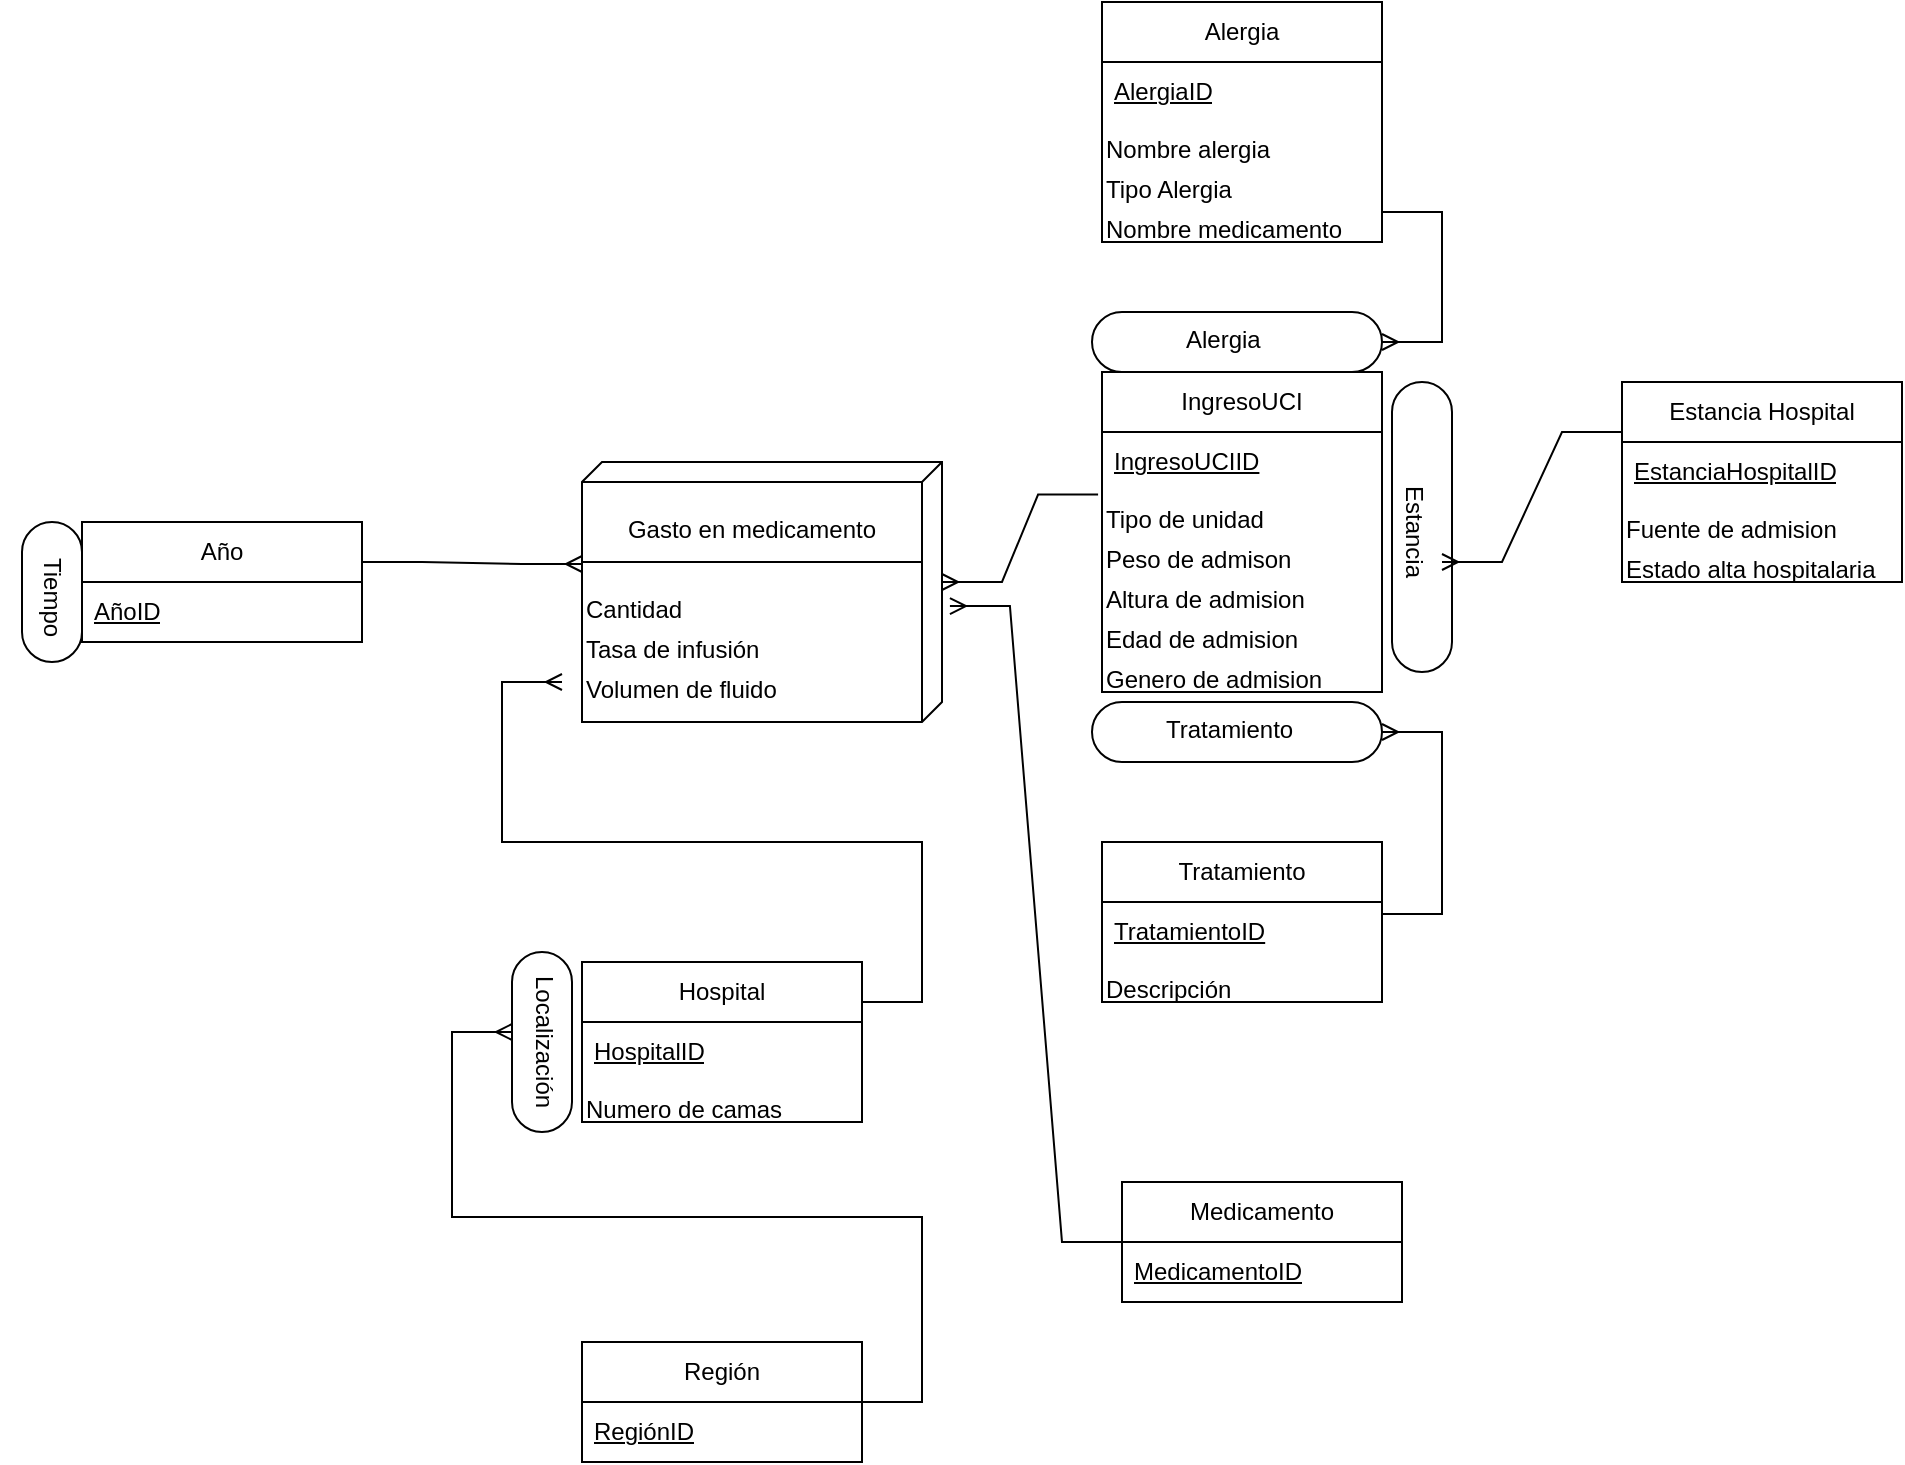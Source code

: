 <mxfile version="24.8.4">
  <diagram name="Página-1" id="6Y7BRsBwV7AE-Fat2NN-">
    <mxGraphModel dx="1426" dy="749" grid="1" gridSize="10" guides="1" tooltips="1" connect="1" arrows="1" fold="1" page="1" pageScale="1" pageWidth="827" pageHeight="1169" math="0" shadow="0">
      <root>
        <mxCell id="0" />
        <mxCell id="1" parent="0" />
        <mxCell id="0rnSWCQlwUZsOfia6lN0-42" value="" style="rounded=1;whiteSpace=wrap;html=1;arcSize=50;rotation=90;verticalAlign=bottom;" vertex="1" parent="1">
          <mxGeometry x="667.5" y="347.5" width="145" height="30" as="geometry" />
        </mxCell>
        <mxCell id="0rnSWCQlwUZsOfia6lN0-1" value="Año" style="swimlane;fontStyle=0;childLayout=stackLayout;horizontal=1;startSize=30;horizontalStack=0;resizeParent=1;resizeParentMax=0;resizeLast=0;collapsible=1;marginBottom=0;whiteSpace=wrap;html=1;" vertex="1" parent="1">
          <mxGeometry x="70" y="360" width="140" height="60" as="geometry" />
        </mxCell>
        <mxCell id="0rnSWCQlwUZsOfia6lN0-2" value="&lt;u&gt;AñoID&lt;/u&gt;" style="text;strokeColor=none;fillColor=none;align=left;verticalAlign=middle;spacingLeft=4;spacingRight=4;overflow=hidden;points=[[0,0.5],[1,0.5]];portConstraint=eastwest;rotatable=0;whiteSpace=wrap;html=1;" vertex="1" parent="0rnSWCQlwUZsOfia6lN0-1">
          <mxGeometry y="30" width="140" height="30" as="geometry" />
        </mxCell>
        <mxCell id="0rnSWCQlwUZsOfia6lN0-5" value="" style="verticalAlign=top;align=left;spacingTop=8;spacingLeft=2;spacingRight=12;shape=cube;size=10;direction=south;fontStyle=4;html=1;whiteSpace=wrap;" vertex="1" parent="1">
          <mxGeometry x="320" y="330" width="180" height="130" as="geometry" />
        </mxCell>
        <mxCell id="0rnSWCQlwUZsOfia6lN0-6" value="Cantidad" style="text;whiteSpace=wrap;html=1;" vertex="1" parent="1">
          <mxGeometry x="320" y="390" width="170" height="20" as="geometry" />
        </mxCell>
        <mxCell id="0rnSWCQlwUZsOfia6lN0-7" value="Tasa de infusión" style="text;whiteSpace=wrap;html=1;" vertex="1" parent="1">
          <mxGeometry x="320" y="410" width="170" height="20" as="geometry" />
        </mxCell>
        <mxCell id="0rnSWCQlwUZsOfia6lN0-8" value="" style="endArrow=none;html=1;rounded=0;" edge="1" parent="1" target="0rnSWCQlwUZsOfia6lN0-5">
          <mxGeometry relative="1" as="geometry">
            <mxPoint x="320" y="380" as="sourcePoint" />
            <mxPoint x="480" y="380" as="targetPoint" />
          </mxGeometry>
        </mxCell>
        <mxCell id="0rnSWCQlwUZsOfia6lN0-9" value="" style="endArrow=none;html=1;rounded=0;entryX=1;entryY=0;entryDx=0;entryDy=0;exitX=0.462;exitY=0.989;exitDx=0;exitDy=0;exitPerimeter=0;" edge="1" parent="1">
          <mxGeometry width="50" height="50" relative="1" as="geometry">
            <mxPoint x="321.98" y="380.06" as="sourcePoint" />
            <mxPoint x="490" y="380" as="targetPoint" />
            <Array as="points">
              <mxPoint x="320" y="380" />
            </Array>
          </mxGeometry>
        </mxCell>
        <mxCell id="0rnSWCQlwUZsOfia6lN0-10" value="Gasto en medicamento" style="text;whiteSpace=wrap;html=1;align=center;" vertex="1" parent="1">
          <mxGeometry x="320" y="350" width="170" height="20" as="geometry" />
        </mxCell>
        <mxCell id="0rnSWCQlwUZsOfia6lN0-11" value="Volumen de fluido" style="text;whiteSpace=wrap;html=1;" vertex="1" parent="1">
          <mxGeometry x="320" y="430" width="170" height="20" as="geometry" />
        </mxCell>
        <mxCell id="0rnSWCQlwUZsOfia6lN0-13" value="" style="rounded=1;whiteSpace=wrap;html=1;arcSize=50;rotation=90;" vertex="1" parent="1">
          <mxGeometry x="20" y="380" width="70" height="30" as="geometry" />
        </mxCell>
        <mxCell id="0rnSWCQlwUZsOfia6lN0-14" value="Tiempo" style="text;strokeColor=none;fillColor=none;align=center;verticalAlign=middle;spacingLeft=4;spacingRight=4;overflow=hidden;points=[[0,0.5],[1,0.5]];portConstraint=eastwest;rotatable=0;whiteSpace=wrap;html=1;direction=north;textDirection=vertical-lr;" vertex="1" parent="1">
          <mxGeometry x="30" y="330" width="30" height="70" as="geometry" />
        </mxCell>
        <mxCell id="0rnSWCQlwUZsOfia6lN0-19" value="Hospital" style="swimlane;fontStyle=0;childLayout=stackLayout;horizontal=1;startSize=30;horizontalStack=0;resizeParent=1;resizeParentMax=0;resizeLast=0;collapsible=1;marginBottom=0;whiteSpace=wrap;html=1;" vertex="1" parent="1">
          <mxGeometry x="320" y="580" width="140" height="80" as="geometry" />
        </mxCell>
        <mxCell id="0rnSWCQlwUZsOfia6lN0-20" value="&lt;u&gt;HospitalID&lt;/u&gt;" style="text;strokeColor=none;fillColor=none;align=left;verticalAlign=middle;spacingLeft=4;spacingRight=4;overflow=hidden;points=[[0,0.5],[1,0.5]];portConstraint=eastwest;rotatable=0;whiteSpace=wrap;html=1;" vertex="1" parent="0rnSWCQlwUZsOfia6lN0-19">
          <mxGeometry y="30" width="140" height="30" as="geometry" />
        </mxCell>
        <mxCell id="0rnSWCQlwUZsOfia6lN0-23" value="Numero de camas" style="text;whiteSpace=wrap;html=1;" vertex="1" parent="0rnSWCQlwUZsOfia6lN0-19">
          <mxGeometry y="60" width="140" height="20" as="geometry" />
        </mxCell>
        <mxCell id="0rnSWCQlwUZsOfia6lN0-22" value="" style="edgeStyle=entityRelationEdgeStyle;fontSize=12;html=1;endArrow=ERmany;rounded=0;exitX=1;exitY=0.25;exitDx=0;exitDy=0;" edge="1" parent="1" source="0rnSWCQlwUZsOfia6lN0-19">
          <mxGeometry width="100" height="100" relative="1" as="geometry">
            <mxPoint x="580" y="620" as="sourcePoint" />
            <mxPoint x="310" y="440" as="targetPoint" />
            <Array as="points">
              <mxPoint x="680" y="460" />
              <mxPoint x="480" y="540" />
              <mxPoint x="580" y="550" />
              <mxPoint x="850" y="550" />
            </Array>
          </mxGeometry>
        </mxCell>
        <mxCell id="0rnSWCQlwUZsOfia6lN0-24" value="Región" style="swimlane;fontStyle=0;childLayout=stackLayout;horizontal=1;startSize=30;horizontalStack=0;resizeParent=1;resizeParentMax=0;resizeLast=0;collapsible=1;marginBottom=0;whiteSpace=wrap;html=1;" vertex="1" parent="1">
          <mxGeometry x="320" y="770" width="140" height="60" as="geometry" />
        </mxCell>
        <mxCell id="0rnSWCQlwUZsOfia6lN0-25" value="&lt;u&gt;RegiónID&lt;/u&gt;" style="text;strokeColor=none;fillColor=none;align=left;verticalAlign=middle;spacingLeft=4;spacingRight=4;overflow=hidden;points=[[0,0.5],[1,0.5]];portConstraint=eastwest;rotatable=0;whiteSpace=wrap;html=1;" vertex="1" parent="0rnSWCQlwUZsOfia6lN0-24">
          <mxGeometry y="30" width="140" height="30" as="geometry" />
        </mxCell>
        <mxCell id="0rnSWCQlwUZsOfia6lN0-27" value="" style="edgeStyle=entityRelationEdgeStyle;fontSize=12;html=1;endArrow=ERmany;rounded=0;entryX=1;entryY=0.5;entryDx=0;entryDy=0;" edge="1" parent="1" source="0rnSWCQlwUZsOfia6lN0-24">
          <mxGeometry width="100" height="100" relative="1" as="geometry">
            <mxPoint x="285" y="790" as="sourcePoint" />
            <mxPoint x="285" y="615" as="targetPoint" />
            <Array as="points">
              <mxPoint x="85" y="560" />
              <mxPoint x="-115" y="640" />
              <mxPoint x="-15" y="650" />
              <mxPoint x="255" y="650" />
            </Array>
          </mxGeometry>
        </mxCell>
        <mxCell id="0rnSWCQlwUZsOfia6lN0-28" value="" style="edgeStyle=entityRelationEdgeStyle;fontSize=12;html=1;endArrow=ERmany;rounded=0;" edge="1" parent="1">
          <mxGeometry width="100" height="100" relative="1" as="geometry">
            <mxPoint x="210" y="380" as="sourcePoint" />
            <mxPoint x="320" y="381" as="targetPoint" />
            <Array as="points">
              <mxPoint x="270" y="530" />
              <mxPoint x="270" y="380" />
              <mxPoint x="280" y="490" />
            </Array>
          </mxGeometry>
        </mxCell>
        <mxCell id="0rnSWCQlwUZsOfia6lN0-30" value="" style="rounded=1;whiteSpace=wrap;html=1;arcSize=50;rotation=90;" vertex="1" parent="1">
          <mxGeometry x="255" y="605" width="90" height="30" as="geometry" />
        </mxCell>
        <mxCell id="0rnSWCQlwUZsOfia6lN0-31" value="Localización" style="text;whiteSpace=wrap;html=1;rotation=90;" vertex="1" parent="1">
          <mxGeometry x="265" y="615" width="80" height="20" as="geometry" />
        </mxCell>
        <mxCell id="0rnSWCQlwUZsOfia6lN0-33" value="Medicamento" style="swimlane;fontStyle=0;childLayout=stackLayout;horizontal=1;startSize=30;horizontalStack=0;resizeParent=1;resizeParentMax=0;resizeLast=0;collapsible=1;marginBottom=0;whiteSpace=wrap;html=1;" vertex="1" parent="1">
          <mxGeometry x="590" y="690" width="140" height="60" as="geometry" />
        </mxCell>
        <mxCell id="0rnSWCQlwUZsOfia6lN0-34" value="&lt;u&gt;MedicamentoID&lt;/u&gt;" style="text;strokeColor=none;fillColor=none;align=left;verticalAlign=middle;spacingLeft=4;spacingRight=4;overflow=hidden;points=[[0,0.5],[1,0.5]];portConstraint=eastwest;rotatable=0;whiteSpace=wrap;html=1;" vertex="1" parent="0rnSWCQlwUZsOfia6lN0-33">
          <mxGeometry y="30" width="140" height="30" as="geometry" />
        </mxCell>
        <mxCell id="0rnSWCQlwUZsOfia6lN0-35" value="IngresoUCI" style="swimlane;fontStyle=0;childLayout=stackLayout;horizontal=1;startSize=30;horizontalStack=0;resizeParent=1;resizeParentMax=0;resizeLast=0;collapsible=1;marginBottom=0;whiteSpace=wrap;html=1;" vertex="1" parent="1">
          <mxGeometry x="580" y="285" width="140" height="160" as="geometry" />
        </mxCell>
        <mxCell id="0rnSWCQlwUZsOfia6lN0-36" value="&lt;u&gt;IngresoUCIID&lt;/u&gt;" style="text;strokeColor=none;fillColor=none;align=left;verticalAlign=middle;spacingLeft=4;spacingRight=4;overflow=hidden;points=[[0,0.5],[1,0.5]];portConstraint=eastwest;rotatable=0;whiteSpace=wrap;html=1;" vertex="1" parent="0rnSWCQlwUZsOfia6lN0-35">
          <mxGeometry y="30" width="140" height="30" as="geometry" />
        </mxCell>
        <mxCell id="0rnSWCQlwUZsOfia6lN0-48" value="Tipo de unidad" style="text;whiteSpace=wrap;html=1;" vertex="1" parent="0rnSWCQlwUZsOfia6lN0-35">
          <mxGeometry y="60" width="140" height="20" as="geometry" />
        </mxCell>
        <mxCell id="0rnSWCQlwUZsOfia6lN0-50" value="Peso de admison" style="text;whiteSpace=wrap;html=1;" vertex="1" parent="0rnSWCQlwUZsOfia6lN0-35">
          <mxGeometry y="80" width="140" height="20" as="geometry" />
        </mxCell>
        <mxCell id="0rnSWCQlwUZsOfia6lN0-51" value="Altura de admision" style="text;whiteSpace=wrap;html=1;" vertex="1" parent="0rnSWCQlwUZsOfia6lN0-35">
          <mxGeometry y="100" width="140" height="20" as="geometry" />
        </mxCell>
        <mxCell id="0rnSWCQlwUZsOfia6lN0-72" value="Edad de admision" style="text;whiteSpace=wrap;html=1;" vertex="1" parent="0rnSWCQlwUZsOfia6lN0-35">
          <mxGeometry y="120" width="140" height="20" as="geometry" />
        </mxCell>
        <mxCell id="0rnSWCQlwUZsOfia6lN0-49" value="Genero de admision" style="text;whiteSpace=wrap;html=1;" vertex="1" parent="0rnSWCQlwUZsOfia6lN0-35">
          <mxGeometry y="140" width="140" height="20" as="geometry" />
        </mxCell>
        <mxCell id="0rnSWCQlwUZsOfia6lN0-37" value="Estancia Hospital" style="swimlane;fontStyle=0;childLayout=stackLayout;horizontal=1;startSize=30;horizontalStack=0;resizeParent=1;resizeParentMax=0;resizeLast=0;collapsible=1;marginBottom=0;whiteSpace=wrap;html=1;" vertex="1" parent="1">
          <mxGeometry x="840" y="290" width="140" height="100" as="geometry" />
        </mxCell>
        <mxCell id="0rnSWCQlwUZsOfia6lN0-38" value="&lt;u&gt;EstanciaHospitalID&lt;/u&gt;" style="text;strokeColor=none;fillColor=none;align=left;verticalAlign=middle;spacingLeft=4;spacingRight=4;overflow=hidden;points=[[0,0.5],[1,0.5]];portConstraint=eastwest;rotatable=0;whiteSpace=wrap;html=1;" vertex="1" parent="0rnSWCQlwUZsOfia6lN0-37">
          <mxGeometry y="30" width="140" height="30" as="geometry" />
        </mxCell>
        <mxCell id="0rnSWCQlwUZsOfia6lN0-53" value="Fuente de admision" style="text;whiteSpace=wrap;html=1;" vertex="1" parent="0rnSWCQlwUZsOfia6lN0-37">
          <mxGeometry y="60" width="140" height="20" as="geometry" />
        </mxCell>
        <mxCell id="0rnSWCQlwUZsOfia6lN0-52" value="Estado alta hospitalaria" style="text;whiteSpace=wrap;html=1;" vertex="1" parent="0rnSWCQlwUZsOfia6lN0-37">
          <mxGeometry y="80" width="140" height="20" as="geometry" />
        </mxCell>
        <mxCell id="0rnSWCQlwUZsOfia6lN0-41" value="Estancia" style="text;whiteSpace=wrap;html=1;rotation=90;" vertex="1" parent="1">
          <mxGeometry x="700" y="370" width="80" height="20" as="geometry" />
        </mxCell>
        <mxCell id="0rnSWCQlwUZsOfia6lN0-45" value="" style="edgeStyle=entityRelationEdgeStyle;fontSize=12;html=1;endArrow=ERmany;rounded=0;exitX=-0.014;exitY=0.383;exitDx=0;exitDy=0;exitPerimeter=0;entryX=0;entryY=0;entryDx=60;entryDy=0;entryPerimeter=0;" edge="1" parent="1" source="0rnSWCQlwUZsOfia6lN0-35" target="0rnSWCQlwUZsOfia6lN0-5">
          <mxGeometry width="100" height="100" relative="1" as="geometry">
            <mxPoint x="360" y="530" as="sourcePoint" />
            <mxPoint x="460" y="430" as="targetPoint" />
          </mxGeometry>
        </mxCell>
        <mxCell id="0rnSWCQlwUZsOfia6lN0-46" value="" style="edgeStyle=entityRelationEdgeStyle;fontSize=12;html=1;endArrow=ERmany;rounded=0;exitX=0;exitY=0.5;exitDx=0;exitDy=0;entryX=0.554;entryY=-0.022;entryDx=0;entryDy=0;entryPerimeter=0;" edge="1" parent="1" source="0rnSWCQlwUZsOfia6lN0-33" target="0rnSWCQlwUZsOfia6lN0-5">
          <mxGeometry width="100" height="100" relative="1" as="geometry">
            <mxPoint x="588" y="323" as="sourcePoint" />
            <mxPoint x="510" y="400" as="targetPoint" />
          </mxGeometry>
        </mxCell>
        <mxCell id="0rnSWCQlwUZsOfia6lN0-47" value="" style="edgeStyle=entityRelationEdgeStyle;fontSize=12;html=1;endArrow=ERmany;rounded=0;exitX=0;exitY=0.25;exitDx=0;exitDy=0;entryX=0.5;entryY=0;entryDx=0;entryDy=0;" edge="1" parent="1" source="0rnSWCQlwUZsOfia6lN0-37" target="0rnSWCQlwUZsOfia6lN0-41">
          <mxGeometry width="100" height="100" relative="1" as="geometry">
            <mxPoint x="620" y="460" as="sourcePoint" />
            <mxPoint x="680" y="390" as="targetPoint" />
          </mxGeometry>
        </mxCell>
        <mxCell id="0rnSWCQlwUZsOfia6lN0-54" value="Alergia" style="swimlane;fontStyle=0;childLayout=stackLayout;horizontal=1;startSize=30;horizontalStack=0;resizeParent=1;resizeParentMax=0;resizeLast=0;collapsible=1;marginBottom=0;whiteSpace=wrap;html=1;" vertex="1" parent="1">
          <mxGeometry x="580" y="100" width="140" height="120" as="geometry" />
        </mxCell>
        <mxCell id="0rnSWCQlwUZsOfia6lN0-55" value="&lt;u&gt;AlergiaID&lt;/u&gt;" style="text;strokeColor=none;fillColor=none;align=left;verticalAlign=middle;spacingLeft=4;spacingRight=4;overflow=hidden;points=[[0,0.5],[1,0.5]];portConstraint=eastwest;rotatable=0;whiteSpace=wrap;html=1;" vertex="1" parent="0rnSWCQlwUZsOfia6lN0-54">
          <mxGeometry y="30" width="140" height="30" as="geometry" />
        </mxCell>
        <mxCell id="0rnSWCQlwUZsOfia6lN0-57" value="Nombre alergia" style="text;whiteSpace=wrap;html=1;" vertex="1" parent="0rnSWCQlwUZsOfia6lN0-54">
          <mxGeometry y="60" width="140" height="20" as="geometry" />
        </mxCell>
        <mxCell id="0rnSWCQlwUZsOfia6lN0-58" value="Tipo Alergia" style="text;whiteSpace=wrap;html=1;" vertex="1" parent="0rnSWCQlwUZsOfia6lN0-54">
          <mxGeometry y="80" width="140" height="20" as="geometry" />
        </mxCell>
        <mxCell id="0rnSWCQlwUZsOfia6lN0-59" value="Nombre medicamento" style="text;whiteSpace=wrap;html=1;" vertex="1" parent="0rnSWCQlwUZsOfia6lN0-54">
          <mxGeometry y="100" width="140" height="20" as="geometry" />
        </mxCell>
        <mxCell id="0rnSWCQlwUZsOfia6lN0-60" value="Tratamiento" style="swimlane;fontStyle=0;childLayout=stackLayout;horizontal=1;startSize=30;horizontalStack=0;resizeParent=1;resizeParentMax=0;resizeLast=0;collapsible=1;marginBottom=0;whiteSpace=wrap;html=1;" vertex="1" parent="1">
          <mxGeometry x="580" y="520" width="140" height="80" as="geometry" />
        </mxCell>
        <mxCell id="0rnSWCQlwUZsOfia6lN0-61" value="&lt;u style=&quot;background-color: initial;&quot;&gt;TratamientoID&lt;/u&gt;" style="text;strokeColor=none;fillColor=none;align=left;verticalAlign=middle;spacingLeft=4;spacingRight=4;overflow=hidden;points=[[0,0.5],[1,0.5]];portConstraint=eastwest;rotatable=0;whiteSpace=wrap;html=1;" vertex="1" parent="0rnSWCQlwUZsOfia6lN0-60">
          <mxGeometry y="30" width="140" height="30" as="geometry" />
        </mxCell>
        <mxCell id="0rnSWCQlwUZsOfia6lN0-62" value="Descripción" style="text;whiteSpace=wrap;html=1;" vertex="1" parent="0rnSWCQlwUZsOfia6lN0-60">
          <mxGeometry y="60" width="140" height="20" as="geometry" />
        </mxCell>
        <mxCell id="0rnSWCQlwUZsOfia6lN0-66" value="" style="rounded=1;whiteSpace=wrap;html=1;arcSize=50;rotation=0;verticalAlign=bottom;" vertex="1" parent="1">
          <mxGeometry x="575" y="450" width="145" height="30" as="geometry" />
        </mxCell>
        <mxCell id="0rnSWCQlwUZsOfia6lN0-67" value="" style="rounded=1;whiteSpace=wrap;html=1;arcSize=50;rotation=0;verticalAlign=bottom;" vertex="1" parent="1">
          <mxGeometry x="575" y="255" width="145" height="30" as="geometry" />
        </mxCell>
        <mxCell id="0rnSWCQlwUZsOfia6lN0-68" value="Tratamiento" style="text;whiteSpace=wrap;html=1;rotation=0;" vertex="1" parent="1">
          <mxGeometry x="610" y="450" width="80" height="20" as="geometry" />
        </mxCell>
        <mxCell id="0rnSWCQlwUZsOfia6lN0-69" value="Alergia" style="text;whiteSpace=wrap;html=1;rotation=0;" vertex="1" parent="1">
          <mxGeometry x="620" y="255" width="80" height="20" as="geometry" />
        </mxCell>
        <mxCell id="0rnSWCQlwUZsOfia6lN0-70" value="" style="edgeStyle=entityRelationEdgeStyle;fontSize=12;html=1;endArrow=ERmany;rounded=0;exitX=1;exitY=0.25;exitDx=0;exitDy=0;entryX=1;entryY=0.5;entryDx=0;entryDy=0;" edge="1" parent="1" source="0rnSWCQlwUZsOfia6lN0-59" target="0rnSWCQlwUZsOfia6lN0-67">
          <mxGeometry width="100" height="100" relative="1" as="geometry">
            <mxPoint x="460" y="210" as="sourcePoint" />
            <mxPoint x="370" y="275" as="targetPoint" />
          </mxGeometry>
        </mxCell>
        <mxCell id="0rnSWCQlwUZsOfia6lN0-71" value="" style="edgeStyle=entityRelationEdgeStyle;fontSize=12;html=1;endArrow=ERmany;rounded=0;exitX=1;exitY=0.25;exitDx=0;exitDy=0;entryX=1;entryY=0.5;entryDx=0;entryDy=0;" edge="1" parent="1" target="0rnSWCQlwUZsOfia6lN0-66">
          <mxGeometry width="100" height="100" relative="1" as="geometry">
            <mxPoint x="720" y="556" as="sourcePoint" />
            <mxPoint x="840" y="520" as="targetPoint" />
          </mxGeometry>
        </mxCell>
      </root>
    </mxGraphModel>
  </diagram>
</mxfile>
